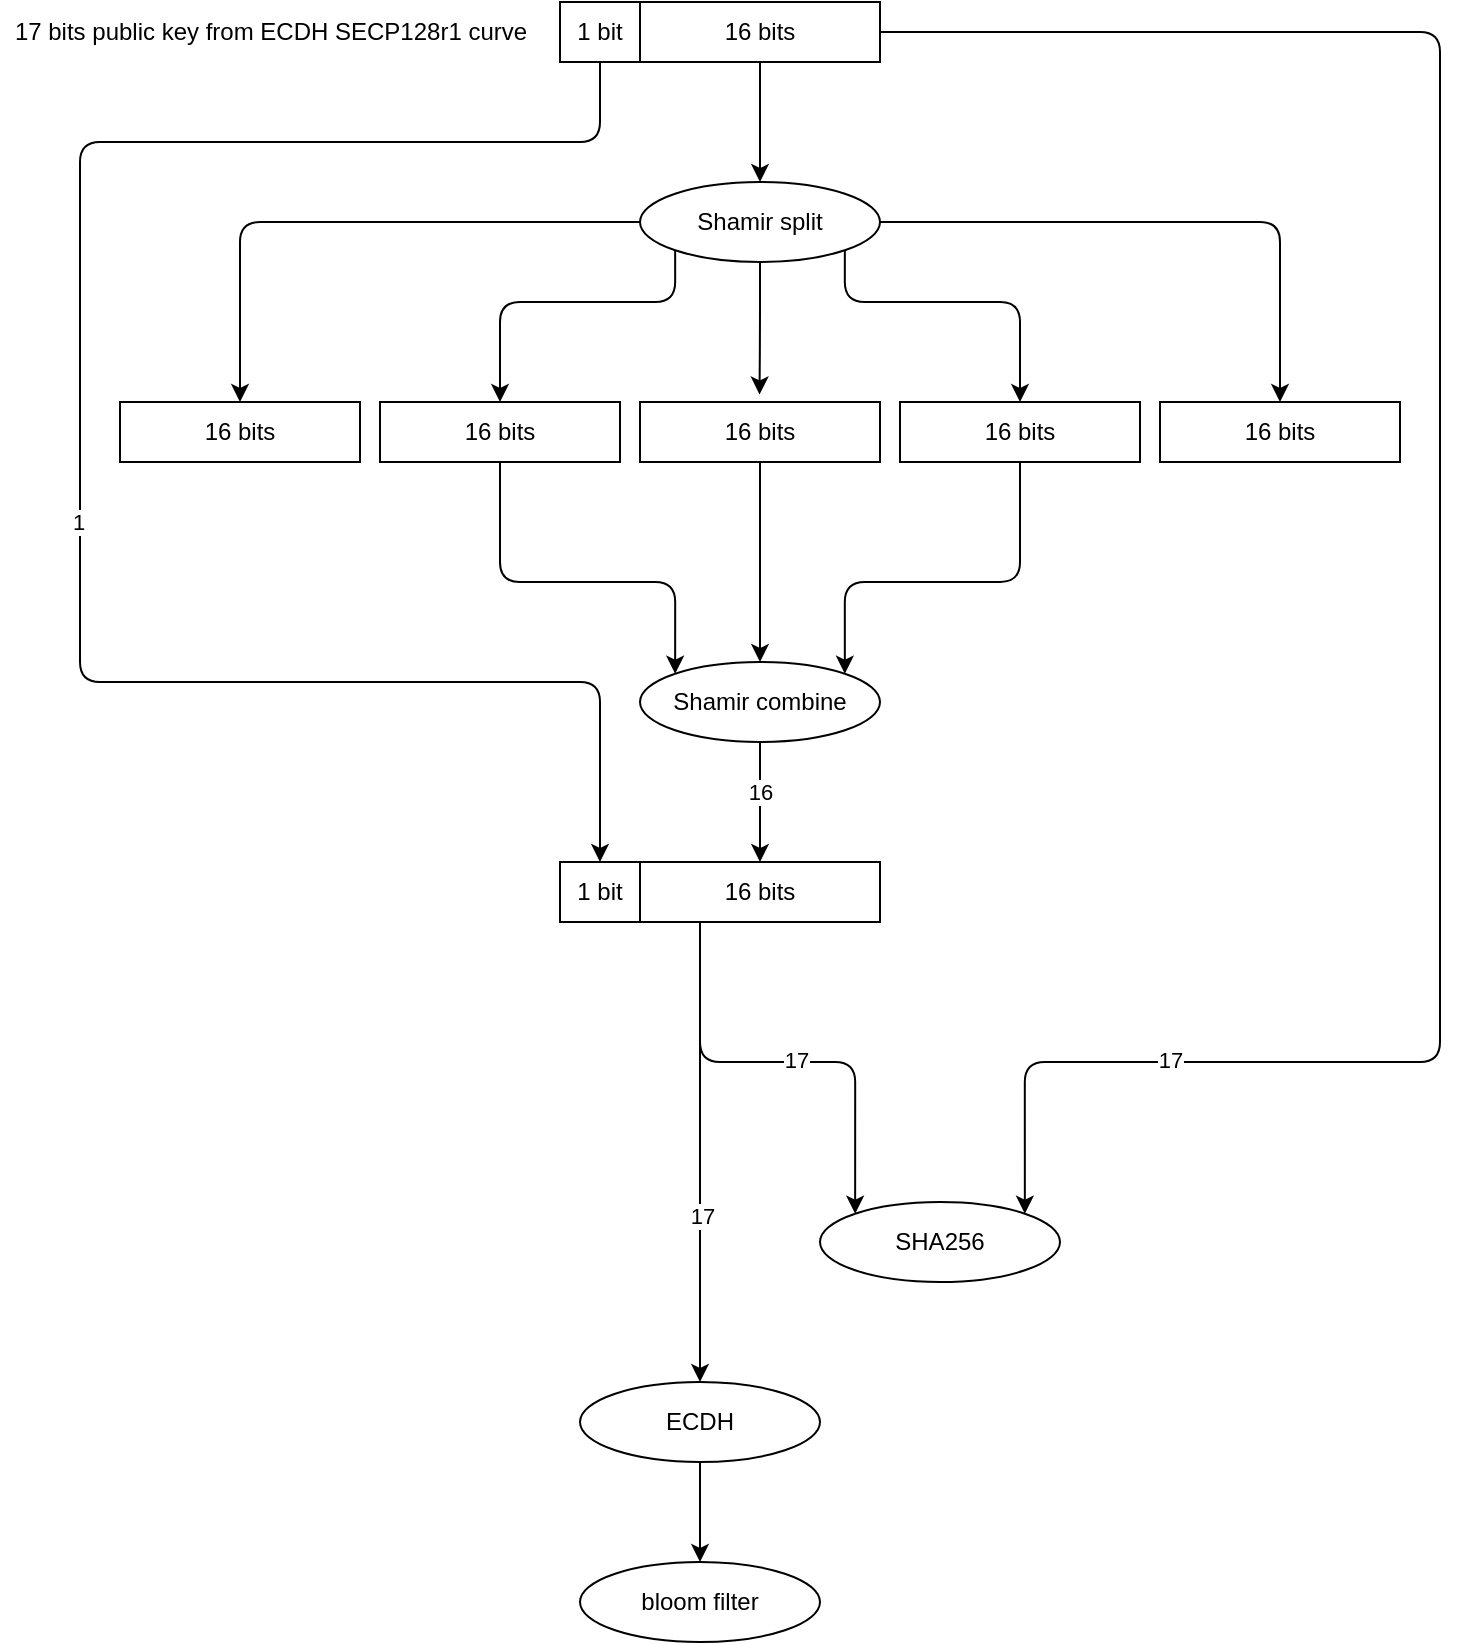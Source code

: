 <mxfile>
    <diagram id="XCZEM2ZFyDN7yLr-Lg42" name="Page-1">
        <mxGraphModel dx="942" dy="492" grid="1" gridSize="10" guides="1" tooltips="1" connect="1" arrows="1" fold="1" page="1" pageScale="1" pageWidth="827" pageHeight="1169" math="0" shadow="0">
            <root>
                <mxCell id="0"/>
                <mxCell id="1" parent="0"/>
                <mxCell id="2" value="" style="rounded=0;whiteSpace=wrap;html=1;" vertex="1" parent="1">
                    <mxGeometry x="580" y="230" width="160" height="30" as="geometry"/>
                </mxCell>
                <mxCell id="3" value="" style="endArrow=none;html=1;entryX=0.25;entryY=0;entryDx=0;entryDy=0;exitX=0.25;exitY=1;exitDx=0;exitDy=0;" edge="1" parent="1" source="2" target="2">
                    <mxGeometry width="50" height="50" relative="1" as="geometry">
                        <mxPoint x="670" y="330" as="sourcePoint"/>
                        <mxPoint x="720" y="280" as="targetPoint"/>
                    </mxGeometry>
                </mxCell>
                <mxCell id="25" style="edgeStyle=orthogonalEdgeStyle;html=1;entryX=0.5;entryY=0;entryDx=0;entryDy=0;" edge="1" parent="1" source="4" target="32">
                    <mxGeometry relative="1" as="geometry">
                        <mxPoint x="580" y="690" as="targetPoint"/>
                        <Array as="points">
                            <mxPoint x="600" y="300"/>
                            <mxPoint x="340" y="300"/>
                            <mxPoint x="340" y="570"/>
                            <mxPoint x="600" y="570"/>
                        </Array>
                    </mxGeometry>
                </mxCell>
                <mxCell id="44" value="1" style="edgeLabel;html=1;align=center;verticalAlign=middle;resizable=0;points=[];" vertex="1" connectable="0" parent="25">
                    <mxGeometry x="0.065" y="-1" relative="1" as="geometry">
                        <mxPoint as="offset"/>
                    </mxGeometry>
                </mxCell>
                <mxCell id="4" value="1 bit" style="text;html=1;strokeColor=none;fillColor=none;align=center;verticalAlign=middle;whiteSpace=wrap;rounded=0;" vertex="1" parent="1">
                    <mxGeometry x="580" y="230" width="40" height="30" as="geometry"/>
                </mxCell>
                <mxCell id="7" style="edgeStyle=none;html=1;exitX=0.5;exitY=1;exitDx=0;exitDy=0;" edge="1" parent="1" source="5" target="8">
                    <mxGeometry relative="1" as="geometry">
                        <mxPoint x="680" y="320" as="targetPoint"/>
                    </mxGeometry>
                </mxCell>
                <mxCell id="39" style="edgeStyle=orthogonalEdgeStyle;html=1;entryX=1;entryY=0;entryDx=0;entryDy=0;" edge="1" parent="1" source="5" target="38">
                    <mxGeometry relative="1" as="geometry">
                        <Array as="points">
                            <mxPoint x="1020" y="245"/>
                            <mxPoint x="1020" y="760"/>
                            <mxPoint x="812" y="760"/>
                        </Array>
                    </mxGeometry>
                </mxCell>
                <mxCell id="47" value="17" style="edgeLabel;html=1;align=center;verticalAlign=middle;resizable=0;points=[];" vertex="1" connectable="0" parent="39">
                    <mxGeometry x="0.725" y="-1" relative="1" as="geometry">
                        <mxPoint as="offset"/>
                    </mxGeometry>
                </mxCell>
                <mxCell id="5" value="16 bits" style="text;html=1;strokeColor=none;fillColor=none;align=center;verticalAlign=middle;whiteSpace=wrap;rounded=0;" vertex="1" parent="1">
                    <mxGeometry x="620" y="230" width="120" height="30" as="geometry"/>
                </mxCell>
                <mxCell id="6" value="17 bits public key from ECDH SECP128r1 curve" style="text;html=1;align=center;verticalAlign=middle;resizable=0;points=[];autosize=1;strokeColor=none;fillColor=none;" vertex="1" parent="1">
                    <mxGeometry x="300" y="235" width="270" height="20" as="geometry"/>
                </mxCell>
                <mxCell id="9" style="edgeStyle=orthogonalEdgeStyle;html=1;entryX=0.5;entryY=0;entryDx=0;entryDy=0;" edge="1" parent="1" source="8" target="17">
                    <mxGeometry relative="1" as="geometry">
                        <mxPoint x="410" y="420" as="targetPoint"/>
                        <Array as="points">
                            <mxPoint x="420" y="340"/>
                        </Array>
                    </mxGeometry>
                </mxCell>
                <mxCell id="10" style="edgeStyle=orthogonalEdgeStyle;html=1;entryX=0.5;entryY=0;entryDx=0;entryDy=0;" edge="1" parent="1" source="8" target="20">
                    <mxGeometry relative="1" as="geometry">
                        <mxPoint x="950" y="420" as="targetPoint"/>
                        <Array as="points">
                            <mxPoint x="940" y="340"/>
                        </Array>
                    </mxGeometry>
                </mxCell>
                <mxCell id="11" style="edgeStyle=orthogonalEdgeStyle;html=1;exitX=0;exitY=1;exitDx=0;exitDy=0;entryX=0.5;entryY=0;entryDx=0;entryDy=0;" edge="1" parent="1" source="8" target="16">
                    <mxGeometry relative="1" as="geometry">
                        <mxPoint x="540" y="420" as="targetPoint"/>
                        <Array as="points">
                            <mxPoint x="638" y="380"/>
                            <mxPoint x="550" y="380"/>
                        </Array>
                    </mxGeometry>
                </mxCell>
                <mxCell id="12" style="edgeStyle=orthogonalEdgeStyle;html=1;exitX=0.5;exitY=1;exitDx=0;exitDy=0;entryX=0.498;entryY=-0.125;entryDx=0;entryDy=0;entryPerimeter=0;" edge="1" parent="1" source="8" target="18">
                    <mxGeometry relative="1" as="geometry">
                        <mxPoint x="680" y="420" as="targetPoint"/>
                    </mxGeometry>
                </mxCell>
                <mxCell id="13" style="edgeStyle=orthogonalEdgeStyle;html=1;exitX=1;exitY=1;exitDx=0;exitDy=0;entryX=0.5;entryY=0;entryDx=0;entryDy=0;" edge="1" parent="1" source="8" target="19">
                    <mxGeometry relative="1" as="geometry">
                        <mxPoint x="820" y="420" as="targetPoint"/>
                        <Array as="points">
                            <mxPoint x="722" y="380"/>
                            <mxPoint x="810" y="380"/>
                        </Array>
                    </mxGeometry>
                </mxCell>
                <mxCell id="8" value="Shamir split" style="ellipse;whiteSpace=wrap;html=1;" vertex="1" parent="1">
                    <mxGeometry x="620" y="320" width="120" height="40" as="geometry"/>
                </mxCell>
                <mxCell id="21" style="edgeStyle=orthogonalEdgeStyle;html=1;entryX=0;entryY=0;entryDx=0;entryDy=0;" edge="1" parent="1" source="16" target="24">
                    <mxGeometry relative="1" as="geometry">
                        <mxPoint x="550" y="570" as="targetPoint"/>
                        <Array as="points">
                            <mxPoint x="550" y="520"/>
                            <mxPoint x="638" y="520"/>
                        </Array>
                    </mxGeometry>
                </mxCell>
                <mxCell id="16" value="16 bits" style="rounded=0;whiteSpace=wrap;html=1;" vertex="1" parent="1">
                    <mxGeometry x="490" y="430" width="120" height="30" as="geometry"/>
                </mxCell>
                <mxCell id="17" value="16 bits" style="rounded=0;whiteSpace=wrap;html=1;" vertex="1" parent="1">
                    <mxGeometry x="360" y="430" width="120" height="30" as="geometry"/>
                </mxCell>
                <mxCell id="22" style="edgeStyle=orthogonalEdgeStyle;html=1;entryX=0.5;entryY=0;entryDx=0;entryDy=0;" edge="1" parent="1" source="18" target="24">
                    <mxGeometry relative="1" as="geometry">
                        <mxPoint x="680.0" y="550" as="targetPoint"/>
                    </mxGeometry>
                </mxCell>
                <mxCell id="18" value="16 bits" style="rounded=0;whiteSpace=wrap;html=1;" vertex="1" parent="1">
                    <mxGeometry x="620" y="430" width="120" height="30" as="geometry"/>
                </mxCell>
                <mxCell id="23" style="edgeStyle=orthogonalEdgeStyle;html=1;entryX=1;entryY=0;entryDx=0;entryDy=0;" edge="1" parent="1" source="19" target="24">
                    <mxGeometry relative="1" as="geometry">
                        <mxPoint x="810.0" y="570" as="targetPoint"/>
                        <Array as="points">
                            <mxPoint x="810" y="520"/>
                            <mxPoint x="722" y="520"/>
                        </Array>
                    </mxGeometry>
                </mxCell>
                <mxCell id="19" value="16 bits" style="rounded=0;whiteSpace=wrap;html=1;" vertex="1" parent="1">
                    <mxGeometry x="750" y="430" width="120" height="30" as="geometry"/>
                </mxCell>
                <mxCell id="20" value="16 bits" style="rounded=0;whiteSpace=wrap;html=1;" vertex="1" parent="1">
                    <mxGeometry x="880" y="430" width="120" height="30" as="geometry"/>
                </mxCell>
                <mxCell id="26" style="edgeStyle=orthogonalEdgeStyle;html=1;entryX=0.5;entryY=0;entryDx=0;entryDy=0;" edge="1" parent="1" source="24" target="33">
                    <mxGeometry relative="1" as="geometry">
                        <mxPoint x="680.0" y="670" as="targetPoint"/>
                    </mxGeometry>
                </mxCell>
                <mxCell id="45" value="16" style="edgeLabel;html=1;align=center;verticalAlign=middle;resizable=0;points=[];" vertex="1" connectable="0" parent="26">
                    <mxGeometry x="-0.181" relative="1" as="geometry">
                        <mxPoint as="offset"/>
                    </mxGeometry>
                </mxCell>
                <mxCell id="24" value="Shamir combine" style="ellipse;whiteSpace=wrap;html=1;" vertex="1" parent="1">
                    <mxGeometry x="620" y="560" width="120" height="40" as="geometry"/>
                </mxCell>
                <mxCell id="34" value="" style="group" vertex="1" connectable="0" parent="1">
                    <mxGeometry x="580" y="660" width="160" height="30" as="geometry"/>
                </mxCell>
                <mxCell id="30" value="" style="rounded=0;whiteSpace=wrap;html=1;" vertex="1" parent="34">
                    <mxGeometry width="160" height="30" as="geometry"/>
                </mxCell>
                <mxCell id="31" value="" style="endArrow=none;html=1;entryX=0.25;entryY=0;entryDx=0;entryDy=0;exitX=0.25;exitY=1;exitDx=0;exitDy=0;" edge="1" parent="34" source="30" target="30">
                    <mxGeometry width="50" height="50" relative="1" as="geometry">
                        <mxPoint x="90" y="100" as="sourcePoint"/>
                        <mxPoint x="140" y="50" as="targetPoint"/>
                    </mxGeometry>
                </mxCell>
                <mxCell id="32" value="1 bit" style="text;html=1;strokeColor=none;fillColor=none;align=center;verticalAlign=middle;whiteSpace=wrap;rounded=0;" vertex="1" parent="34">
                    <mxGeometry width="40" height="30" as="geometry"/>
                </mxCell>
                <mxCell id="33" value="16 bits" style="text;html=1;strokeColor=none;fillColor=none;align=center;verticalAlign=middle;whiteSpace=wrap;rounded=0;" vertex="1" parent="34">
                    <mxGeometry x="40" width="120" height="30" as="geometry"/>
                </mxCell>
                <mxCell id="36" style="edgeStyle=orthogonalEdgeStyle;html=1;entryX=0;entryY=0;entryDx=0;entryDy=0;exitX=0.25;exitY=1;exitDx=0;exitDy=0;" edge="1" parent="1" source="33" target="38">
                    <mxGeometry relative="1" as="geometry">
                        <mxPoint x="680" y="750" as="targetPoint"/>
                    </mxGeometry>
                </mxCell>
                <mxCell id="46" value="17" style="edgeLabel;html=1;align=center;verticalAlign=middle;resizable=0;points=[];" vertex="1" connectable="0" parent="36">
                    <mxGeometry x="0.056" y="1" relative="1" as="geometry">
                        <mxPoint as="offset"/>
                    </mxGeometry>
                </mxCell>
                <mxCell id="38" value="SHA256" style="ellipse;whiteSpace=wrap;html=1;" vertex="1" parent="1">
                    <mxGeometry x="710" y="830" width="120" height="40" as="geometry"/>
                </mxCell>
                <mxCell id="49" style="edgeStyle=orthogonalEdgeStyle;html=1;entryX=0.5;entryY=0;entryDx=0;entryDy=0;" edge="1" parent="1" source="42" target="50">
                    <mxGeometry relative="1" as="geometry">
                        <mxPoint x="650" y="1030" as="targetPoint"/>
                    </mxGeometry>
                </mxCell>
                <mxCell id="42" value="ECDH" style="ellipse;whiteSpace=wrap;html=1;" vertex="1" parent="1">
                    <mxGeometry x="590" y="920" width="120" height="40" as="geometry"/>
                </mxCell>
                <mxCell id="43" style="edgeStyle=orthogonalEdgeStyle;html=1;entryX=0.5;entryY=0;entryDx=0;entryDy=0;exitX=0.25;exitY=1;exitDx=0;exitDy=0;" edge="1" parent="1" source="33" target="42">
                    <mxGeometry relative="1" as="geometry"/>
                </mxCell>
                <mxCell id="48" value="17" style="edgeLabel;html=1;align=center;verticalAlign=middle;resizable=0;points=[];" vertex="1" connectable="0" parent="43">
                    <mxGeometry x="0.278" y="1" relative="1" as="geometry">
                        <mxPoint as="offset"/>
                    </mxGeometry>
                </mxCell>
                <mxCell id="50" value="bloom filter" style="ellipse;whiteSpace=wrap;html=1;" vertex="1" parent="1">
                    <mxGeometry x="590" y="1010" width="120" height="40" as="geometry"/>
                </mxCell>
            </root>
        </mxGraphModel>
    </diagram>
</mxfile>